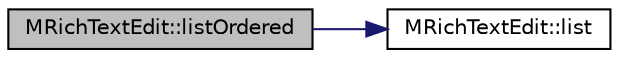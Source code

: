 digraph "MRichTextEdit::listOrdered"
{
  edge [fontname="Helvetica",fontsize="10",labelfontname="Helvetica",labelfontsize="10"];
  node [fontname="Helvetica",fontsize="10",shape=record];
  rankdir="LR";
  Node84 [label="MRichTextEdit::listOrdered",height=0.2,width=0.4,color="black", fillcolor="grey75", style="filled", fontcolor="black"];
  Node84 -> Node85 [color="midnightblue",fontsize="10",style="solid",fontname="Helvetica"];
  Node85 [label="MRichTextEdit::list",height=0.2,width=0.4,color="black", fillcolor="white", style="filled",URL="$class_m_rich_text_edit.html#abeb44a927ac5e727aff6e8655a889cfa"];
}
